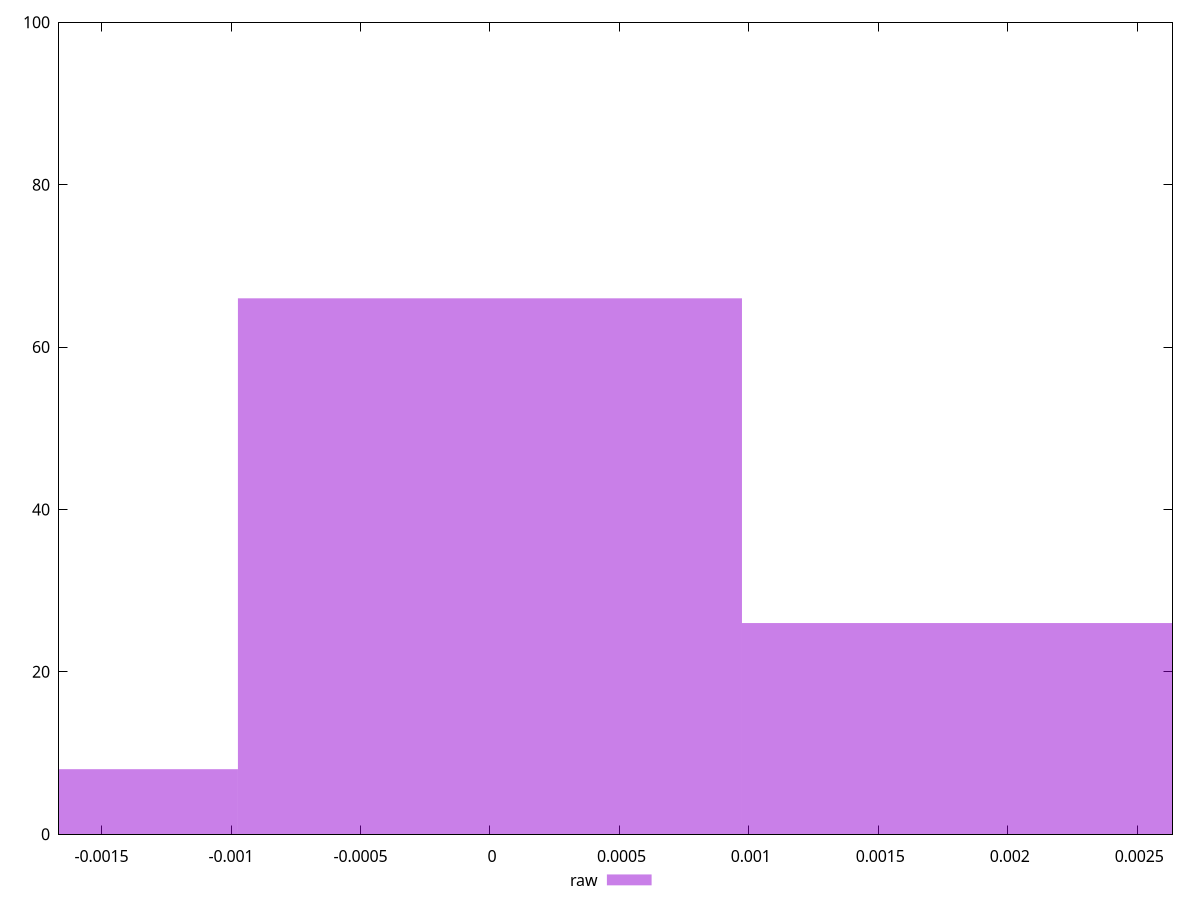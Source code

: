 reset

$raw <<EOF
0.0019468273518303035 26
0 66
-0.0019468273518303035 8
EOF

set key outside below
set boxwidth 0.0019468273518303035
set xrange [-0.0016644743355825357:0.0026362597634989465]
set yrange [0:100]
set trange [0:100]
set style fill transparent solid 0.5 noborder
set terminal svg size 640, 490 enhanced background rgb 'white'
set output "report_00013_2021-02-09T12-04-24.940Z/meta/pScore-difference/samples/pages+cached/raw/histogram.svg"

plot $raw title "raw" with boxes

reset
